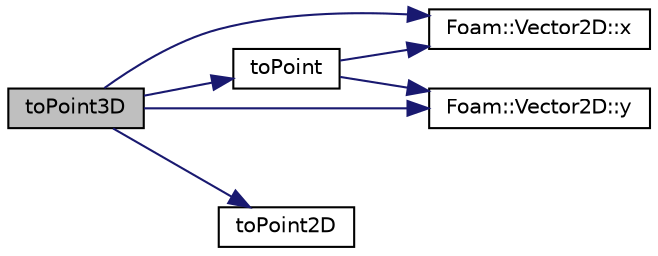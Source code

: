 digraph "toPoint3D"
{
  bgcolor="transparent";
  edge [fontname="Helvetica",fontsize="10",labelfontname="Helvetica",labelfontsize="10"];
  node [fontname="Helvetica",fontsize="10",shape=record];
  rankdir="LR";
  Node1 [label="toPoint3D",height=0.2,width=0.4,color="black", fillcolor="grey75", style="filled", fontcolor="black"];
  Node1 -> Node2 [color="midnightblue",fontsize="10",style="solid",fontname="Helvetica"];
  Node2 [label="toPoint",height=0.2,width=0.4,color="black",URL="$a00459.html#af397a82a1a0172ff30c3feb27e7b5a1d"];
  Node2 -> Node3 [color="midnightblue",fontsize="10",style="solid",fontname="Helvetica"];
  Node3 [label="Foam::Vector2D::x",height=0.2,width=0.4,color="black",URL="$a02888.html#aeb7dc4a97968c543f58f9c7082e55757"];
  Node2 -> Node4 [color="midnightblue",fontsize="10",style="solid",fontname="Helvetica"];
  Node4 [label="Foam::Vector2D::y",height=0.2,width=0.4,color="black",URL="$a02888.html#a77c00b469d89c23bd35d2eb236140f70"];
  Node1 -> Node5 [color="midnightblue",fontsize="10",style="solid",fontname="Helvetica"];
  Node5 [label="toPoint2D",height=0.2,width=0.4,color="black",URL="$a00459.html#aa732895b800afab2b2b9b9bb665d3859"];
  Node1 -> Node3 [color="midnightblue",fontsize="10",style="solid",fontname="Helvetica"];
  Node1 -> Node4 [color="midnightblue",fontsize="10",style="solid",fontname="Helvetica"];
}
